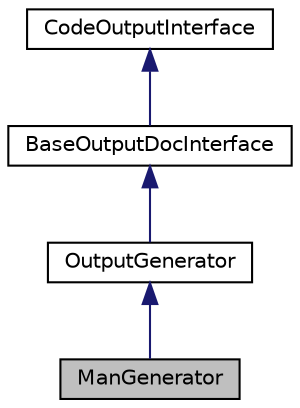 digraph "ManGenerator"
{
 // INTERACTIVE_SVG=YES
 // LATEX_PDF_SIZE
  edge [fontname="Helvetica",fontsize="10",labelfontname="Helvetica",labelfontsize="10"];
  node [fontname="Helvetica",fontsize="10",shape=record];
  Node1 [label="ManGenerator",height=0.2,width=0.4,color="black", fillcolor="grey75", style="filled", fontcolor="black",tooltip="Generator for Man page output."];
  Node2 -> Node1 [dir="back",color="midnightblue",fontsize="10",style="solid",fontname="Helvetica"];
  Node2 [label="OutputGenerator",height=0.2,width=0.4,color="black", fillcolor="white", style="filled",URL="$d3/d8e/class_output_generator.html",tooltip="Abstract output generator."];
  Node3 -> Node2 [dir="back",color="midnightblue",fontsize="10",style="solid",fontname="Helvetica"];
  Node3 [label="BaseOutputDocInterface",height=0.2,width=0.4,color="black", fillcolor="white", style="filled",URL="$df/d27/class_base_output_doc_interface.html",tooltip="Base Interface used for generating output outside of the comment blocks."];
  Node4 -> Node3 [dir="back",color="midnightblue",fontsize="10",style="solid",fontname="Helvetica"];
  Node4 [label="CodeOutputInterface",height=0.2,width=0.4,color="black", fillcolor="white", style="filled",URL="$d5/d9c/class_code_output_interface.html",tooltip="Output interface for code parser."];
}
